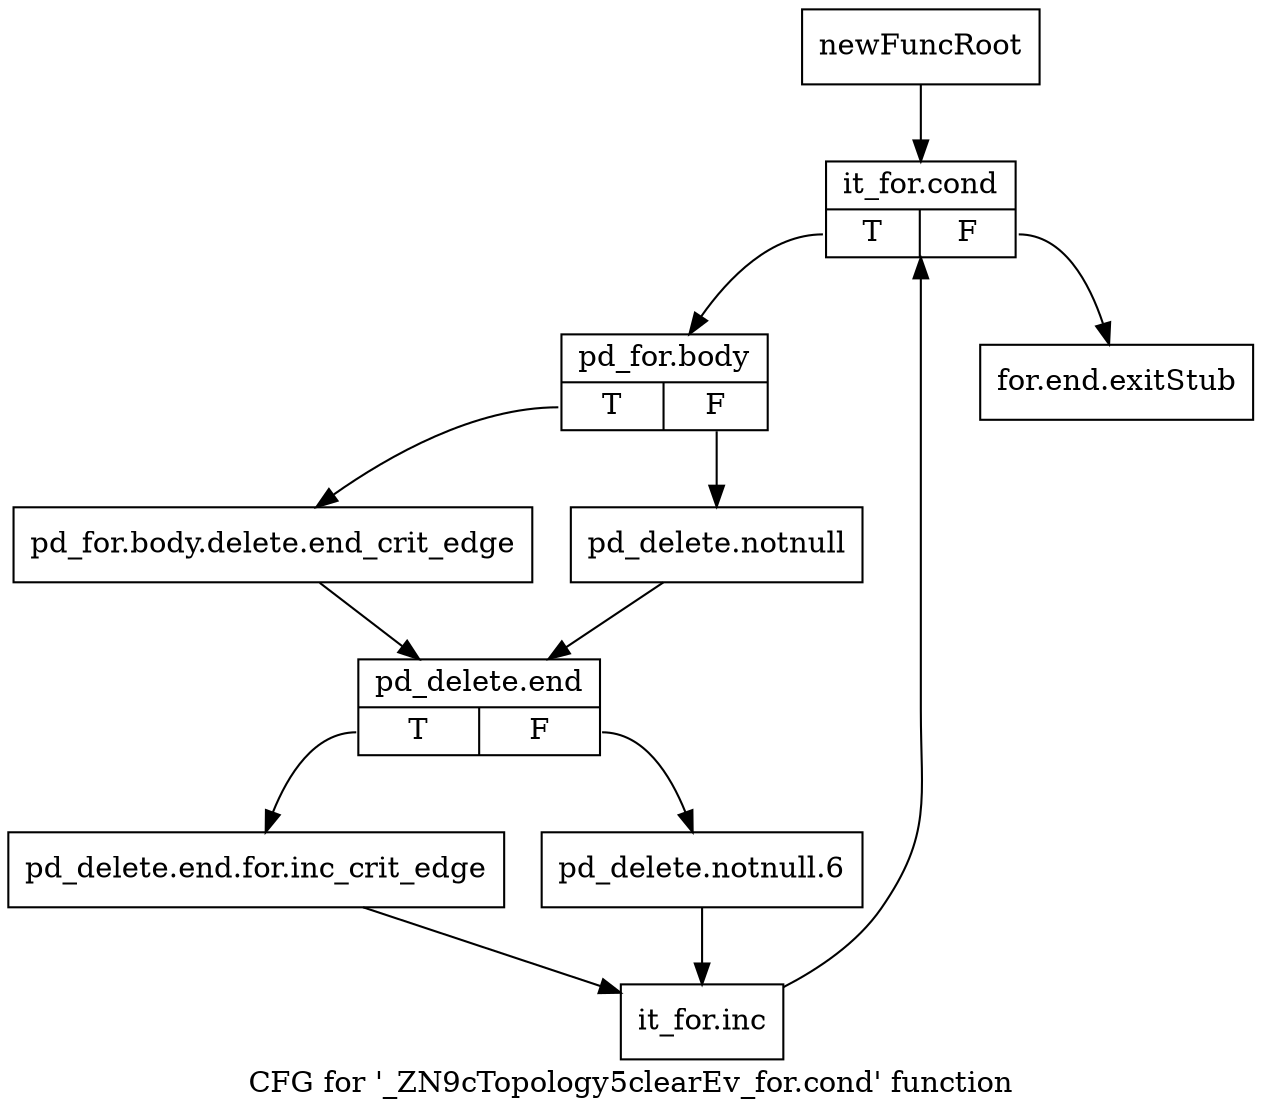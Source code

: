 digraph "CFG for '_ZN9cTopology5clearEv_for.cond' function" {
	label="CFG for '_ZN9cTopology5clearEv_for.cond' function";

	Node0x220d990 [shape=record,label="{newFuncRoot}"];
	Node0x220d990 -> Node0x220dda0;
	Node0x220dd50 [shape=record,label="{for.end.exitStub}"];
	Node0x220dda0 [shape=record,label="{it_for.cond|{<s0>T|<s1>F}}"];
	Node0x220dda0:s0 -> Node0x220ddf0;
	Node0x220dda0:s1 -> Node0x220dd50;
	Node0x220ddf0 [shape=record,label="{pd_for.body|{<s0>T|<s1>F}}"];
	Node0x220ddf0:s0 -> Node0x220de90;
	Node0x220ddf0:s1 -> Node0x220de40;
	Node0x220de40 [shape=record,label="{pd_delete.notnull}"];
	Node0x220de40 -> Node0x220dee0;
	Node0x220de90 [shape=record,label="{pd_for.body.delete.end_crit_edge}"];
	Node0x220de90 -> Node0x220dee0;
	Node0x220dee0 [shape=record,label="{pd_delete.end|{<s0>T|<s1>F}}"];
	Node0x220dee0:s0 -> Node0x220df80;
	Node0x220dee0:s1 -> Node0x220df30;
	Node0x220df30 [shape=record,label="{pd_delete.notnull.6}"];
	Node0x220df30 -> Node0x220dfd0;
	Node0x220df80 [shape=record,label="{pd_delete.end.for.inc_crit_edge}"];
	Node0x220df80 -> Node0x220dfd0;
	Node0x220dfd0 [shape=record,label="{it_for.inc}"];
	Node0x220dfd0 -> Node0x220dda0;
}
